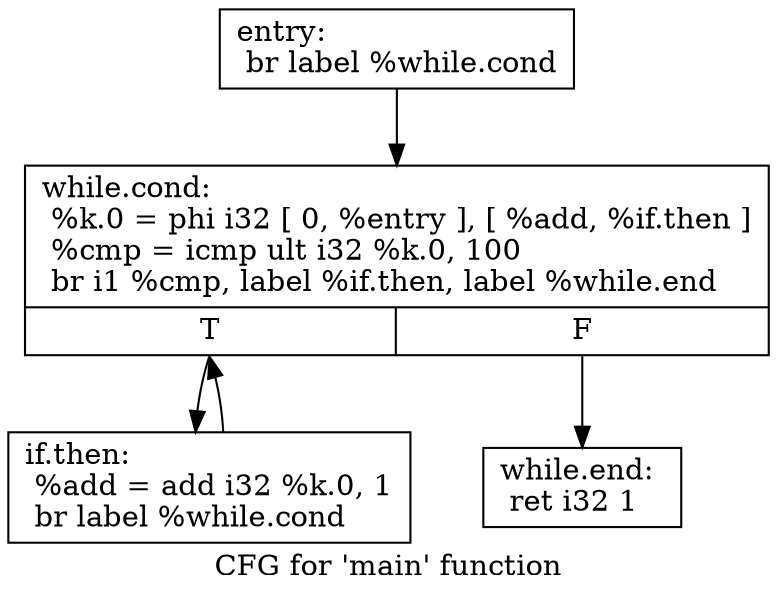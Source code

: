 digraph "CFG for 'main' function" {
	label="CFG for 'main' function";

	Node0x189a390 [shape=record,label="{entry:\l  br label %while.cond\l}"];
	Node0x189a390 -> Node0x189a3f0;
	Node0x189a3f0 [shape=record,label="{while.cond:                                       \l  %k.0 = phi i32 [ 0, %entry ], [ %add, %if.then ]\l  %cmp = icmp ult i32 %k.0, 100\l  br i1 %cmp, label %if.then, label %while.end\l|{<s0>T|<s1>F}}"];
	Node0x189a3f0:s0 -> Node0x189c260;
	Node0x189a3f0:s1 -> Node0x189c2c0;
	Node0x189c260 [shape=record,label="{if.then:                                          \l  %add = add i32 %k.0, 1\l  br label %while.cond\l}"];
	Node0x189c260 -> Node0x189a3f0;
	Node0x189c2c0 [shape=record,label="{while.end:                                        \l  ret i32 1\l}"];
}
